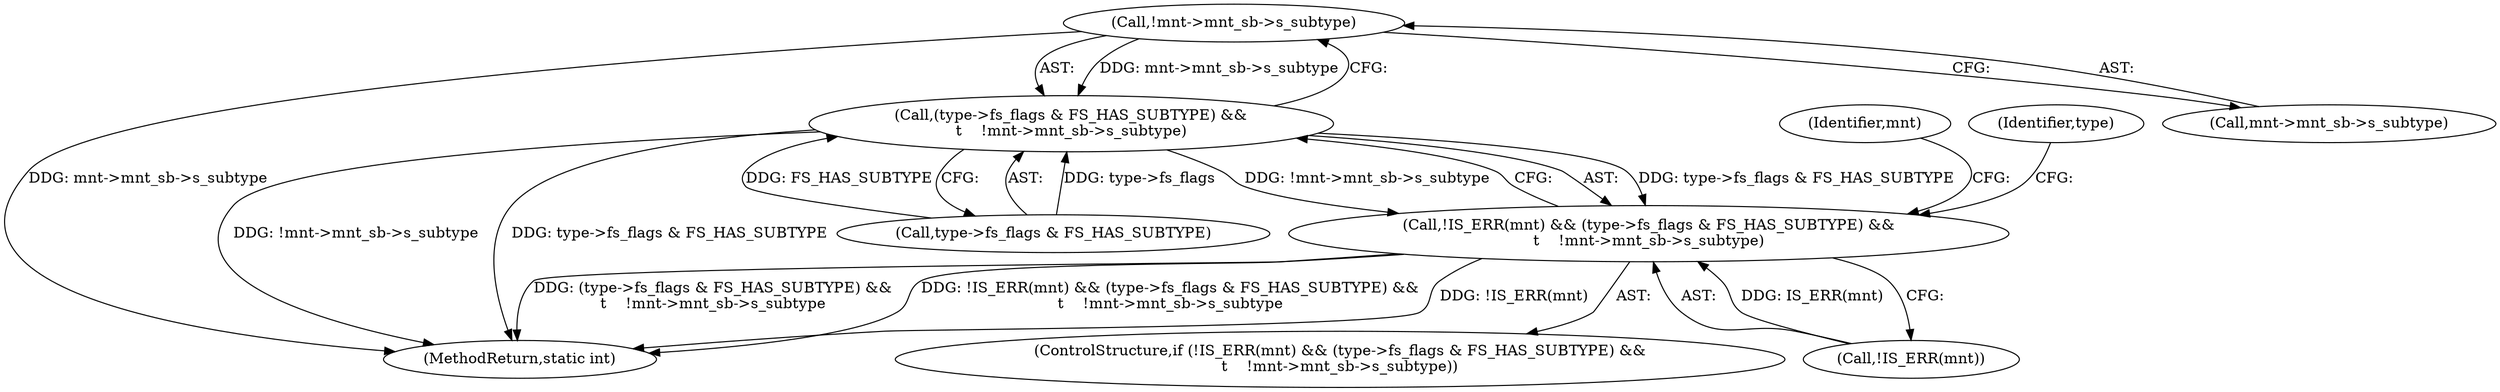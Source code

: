 digraph "0_linux_9566d6742852c527bf5af38af5cbb878dad75705_0@pointer" {
"1000189" [label="(Call,!mnt->mnt_sb->s_subtype)"];
"1000183" [label="(Call,(type->fs_flags & FS_HAS_SUBTYPE) &&\n\t    !mnt->mnt_sb->s_subtype)"];
"1000179" [label="(Call,!IS_ERR(mnt) && (type->fs_flags & FS_HAS_SUBTYPE) &&\n\t    !mnt->mnt_sb->s_subtype)"];
"1000180" [label="(Call,!IS_ERR(mnt))"];
"1000179" [label="(Call,!IS_ERR(mnt) && (type->fs_flags & FS_HAS_SUBTYPE) &&\n\t    !mnt->mnt_sb->s_subtype)"];
"1000201" [label="(Identifier,type)"];
"1000189" [label="(Call,!mnt->mnt_sb->s_subtype)"];
"1000190" [label="(Call,mnt->mnt_sb->s_subtype)"];
"1000184" [label="(Call,type->fs_flags & FS_HAS_SUBTYPE)"];
"1000183" [label="(Call,(type->fs_flags & FS_HAS_SUBTYPE) &&\n\t    !mnt->mnt_sb->s_subtype)"];
"1000221" [label="(MethodReturn,static int)"];
"1000196" [label="(Identifier,mnt)"];
"1000178" [label="(ControlStructure,if (!IS_ERR(mnt) && (type->fs_flags & FS_HAS_SUBTYPE) &&\n\t    !mnt->mnt_sb->s_subtype))"];
"1000189" -> "1000183"  [label="AST: "];
"1000189" -> "1000190"  [label="CFG: "];
"1000190" -> "1000189"  [label="AST: "];
"1000183" -> "1000189"  [label="CFG: "];
"1000189" -> "1000221"  [label="DDG: mnt->mnt_sb->s_subtype"];
"1000189" -> "1000183"  [label="DDG: mnt->mnt_sb->s_subtype"];
"1000183" -> "1000179"  [label="AST: "];
"1000183" -> "1000184"  [label="CFG: "];
"1000184" -> "1000183"  [label="AST: "];
"1000179" -> "1000183"  [label="CFG: "];
"1000183" -> "1000221"  [label="DDG: !mnt->mnt_sb->s_subtype"];
"1000183" -> "1000221"  [label="DDG: type->fs_flags & FS_HAS_SUBTYPE"];
"1000183" -> "1000179"  [label="DDG: type->fs_flags & FS_HAS_SUBTYPE"];
"1000183" -> "1000179"  [label="DDG: !mnt->mnt_sb->s_subtype"];
"1000184" -> "1000183"  [label="DDG: type->fs_flags"];
"1000184" -> "1000183"  [label="DDG: FS_HAS_SUBTYPE"];
"1000179" -> "1000178"  [label="AST: "];
"1000179" -> "1000180"  [label="CFG: "];
"1000180" -> "1000179"  [label="AST: "];
"1000196" -> "1000179"  [label="CFG: "];
"1000201" -> "1000179"  [label="CFG: "];
"1000179" -> "1000221"  [label="DDG: !IS_ERR(mnt) && (type->fs_flags & FS_HAS_SUBTYPE) &&\n\t    !mnt->mnt_sb->s_subtype"];
"1000179" -> "1000221"  [label="DDG: !IS_ERR(mnt)"];
"1000179" -> "1000221"  [label="DDG: (type->fs_flags & FS_HAS_SUBTYPE) &&\n\t    !mnt->mnt_sb->s_subtype"];
"1000180" -> "1000179"  [label="DDG: IS_ERR(mnt)"];
}
